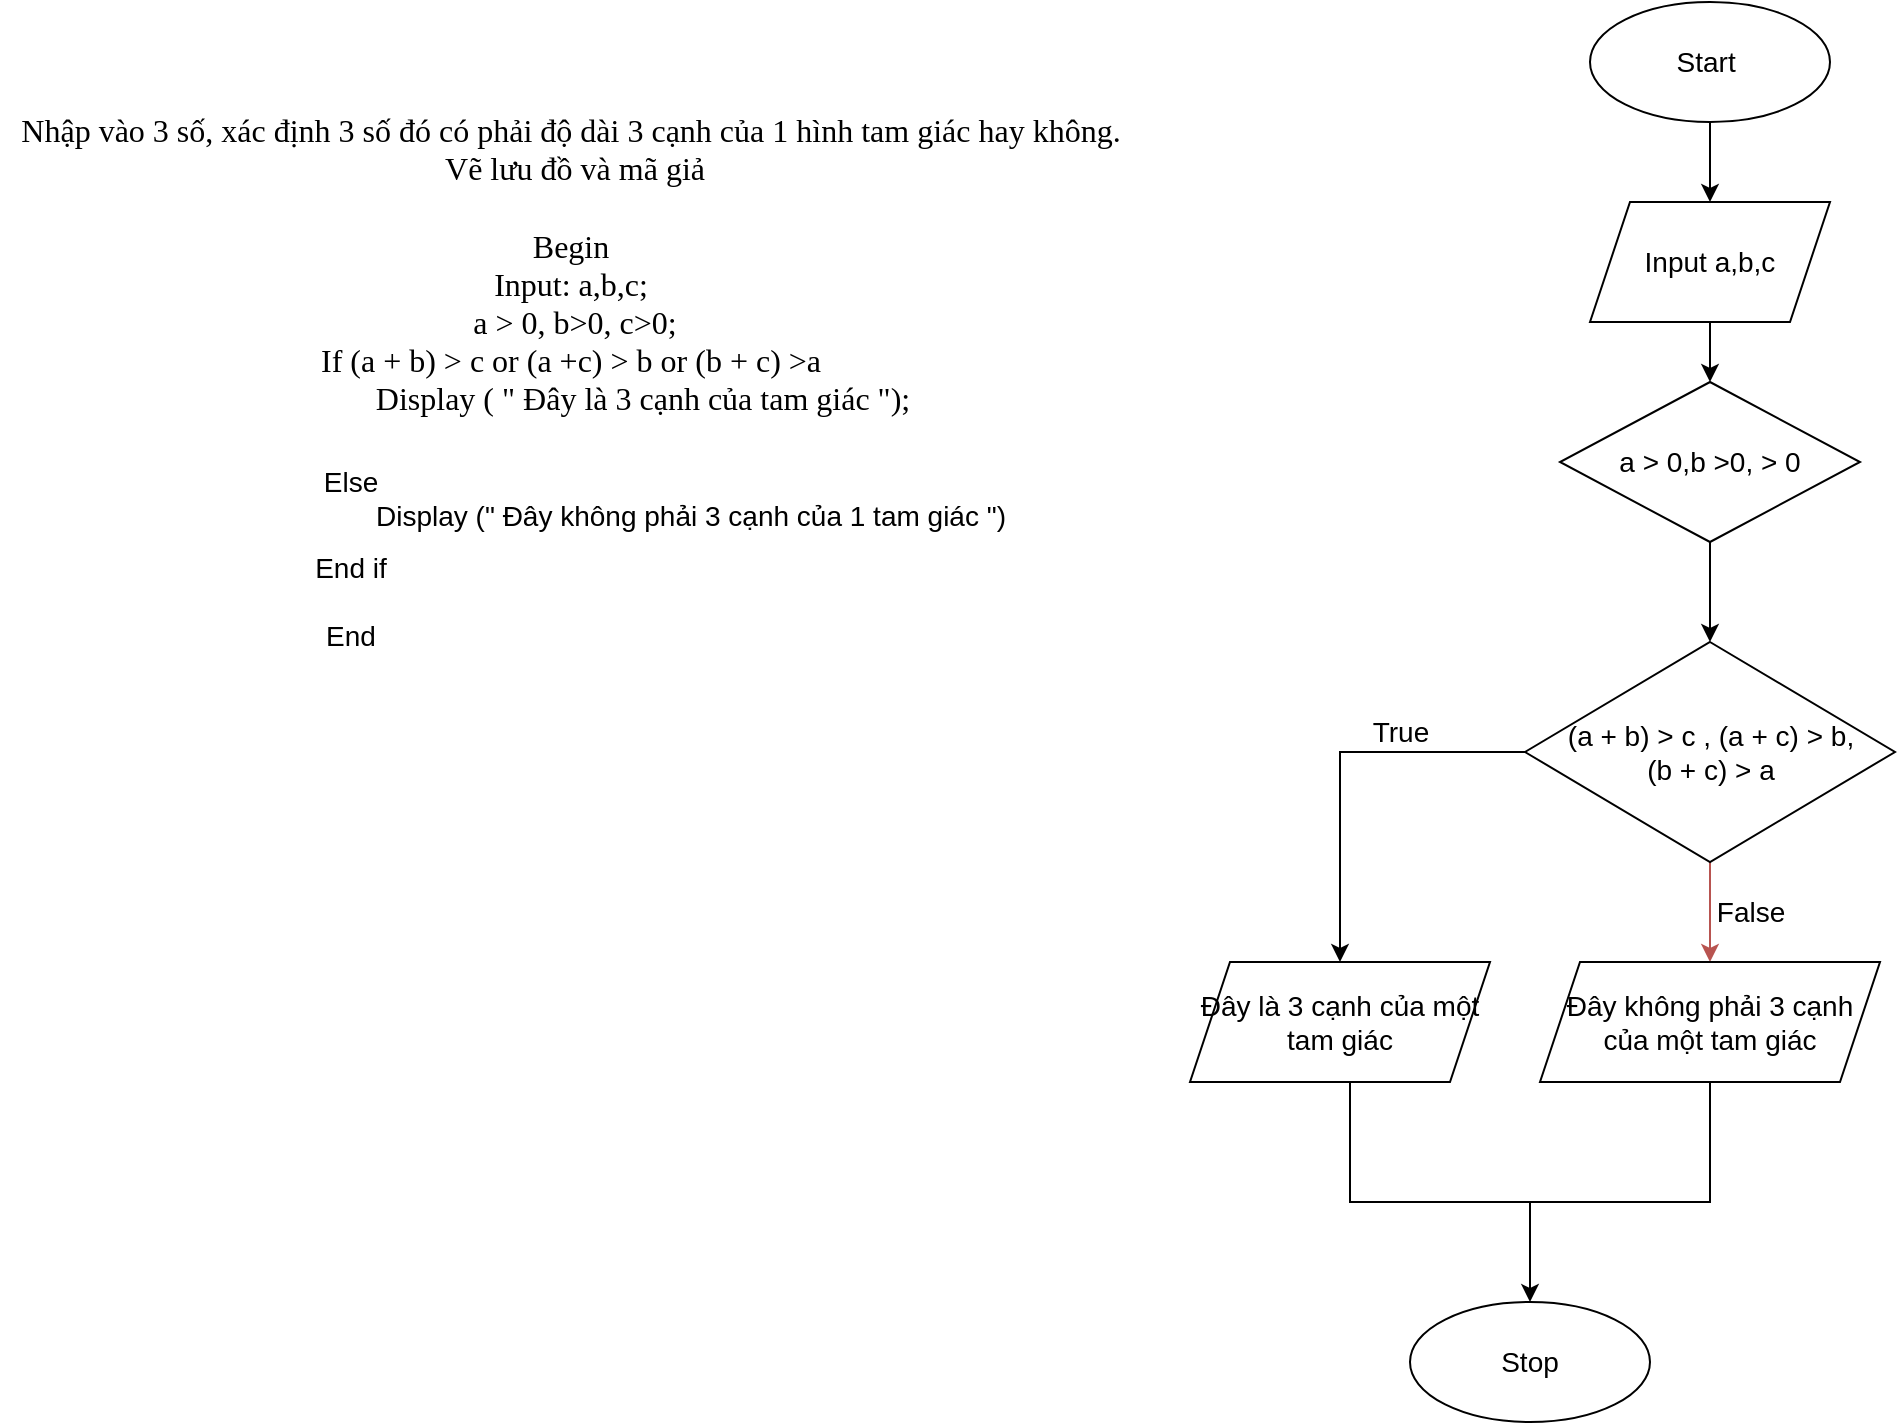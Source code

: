 <mxfile version="20.6.2" type="device"><diagram id="WW2WqXYfFDuax9zGFhlh" name="Page-1"><mxGraphModel dx="2224" dy="2524" grid="1" gridSize="10" guides="1" tooltips="1" connect="1" arrows="1" fold="1" page="1" pageScale="1" pageWidth="1200" pageHeight="1920" math="0" shadow="0"><root><mxCell id="0"/><mxCell id="1" parent="0"/><mxCell id="yCCMNljMjJdR2sRBy-PU-2" value="&lt;span id=&quot;docs-internal-guid-52ec739d-7fff-f487-873d-a877658fd671&quot;&gt;&lt;span style=&quot;font-size: 12pt; font-family: &amp;quot;Times New Roman&amp;quot;; background-color: transparent; font-variant-numeric: normal; font-variant-east-asian: normal; vertical-align: baseline;&quot;&gt;Nhập vào 3 số, xác định 3 số đó có phải độ dài 3 cạnh của 1 hình tam giác hay không.&lt;br&gt;&amp;nbsp;Vẽ lưu đồ và mã giả&lt;br&gt;&lt;br&gt;Begin&lt;br&gt;Input: a,b,c;&lt;br&gt;&amp;nbsp;a &amp;gt; 0, b&amp;gt;0, c&amp;gt;0;&lt;br&gt;If (a + b) &amp;gt; c or (a +c) &amp;gt; b or (b + c) &amp;gt;a&lt;br&gt;&amp;nbsp; &amp;nbsp; &amp;nbsp; &amp;nbsp; &amp;nbsp; &amp;nbsp; &amp;nbsp; &amp;nbsp; &amp;nbsp; Display ( &quot; Đây là 3 cạnh của tam giác &quot;);&lt;br&gt;&lt;br&gt;&lt;br&gt;&lt;br&gt;&lt;/span&gt;&lt;/span&gt;" style="text;html=1;align=center;verticalAlign=middle;resizable=0;points=[];autosize=1;strokeColor=none;fillColor=none;" parent="1" vertex="1"><mxGeometry x="-15" y="-70" width="570" height="220" as="geometry"/></mxCell><mxCell id="yCCMNljMjJdR2sRBy-PU-4" value="&lt;font style=&quot;font-size: 14px;&quot;&gt;Else&lt;/font&gt;" style="text;html=1;align=center;verticalAlign=middle;resizable=0;points=[];autosize=1;strokeColor=none;fillColor=none;" parent="1" vertex="1"><mxGeometry x="135" y="105" width="50" height="30" as="geometry"/></mxCell><mxCell id="yCCMNljMjJdR2sRBy-PU-5" value="&lt;font style=&quot;font-size: 14px;&quot;&gt;Display (&quot; Đây không phải 3 cạnh của 1 tam giác &quot;)&lt;br&gt;&lt;br&gt;&lt;/font&gt;" style="text;html=1;align=center;verticalAlign=middle;resizable=0;points=[];autosize=1;strokeColor=none;fillColor=none;" parent="1" vertex="1"><mxGeometry x="160" y="120" width="340" height="50" as="geometry"/></mxCell><mxCell id="yCCMNljMjJdR2sRBy-PU-6" value="&lt;font style=&quot;font-size: 14px;&quot;&gt;End if&lt;br&gt;&lt;br&gt;End&lt;/font&gt;" style="text;html=1;align=center;verticalAlign=middle;resizable=0;points=[];autosize=1;strokeColor=none;fillColor=none;" parent="1" vertex="1"><mxGeometry x="130" y="150" width="60" height="60" as="geometry"/></mxCell><mxCell id="yCCMNljMjJdR2sRBy-PU-8" style="edgeStyle=orthogonalEdgeStyle;rounded=0;orthogonalLoop=1;jettySize=auto;html=1;fontSize=14;" parent="1" source="yCCMNljMjJdR2sRBy-PU-7" edge="1"><mxGeometry relative="1" as="geometry"><mxPoint x="840" y="-20" as="targetPoint"/></mxGeometry></mxCell><mxCell id="yCCMNljMjJdR2sRBy-PU-7" value="Start&amp;nbsp;" style="ellipse;whiteSpace=wrap;html=1;fontSize=14;" parent="1" vertex="1"><mxGeometry x="780" y="-120" width="120" height="60" as="geometry"/></mxCell><mxCell id="yCCMNljMjJdR2sRBy-PU-10" style="edgeStyle=orthogonalEdgeStyle;rounded=0;orthogonalLoop=1;jettySize=auto;html=1;fontSize=14;" parent="1" source="yCCMNljMjJdR2sRBy-PU-9" edge="1"><mxGeometry relative="1" as="geometry"><mxPoint x="840" y="70" as="targetPoint"/></mxGeometry></mxCell><mxCell id="yCCMNljMjJdR2sRBy-PU-9" value="Input a,b,c" style="shape=parallelogram;perimeter=parallelogramPerimeter;whiteSpace=wrap;html=1;fixedSize=1;fontSize=14;" parent="1" vertex="1"><mxGeometry x="780" y="-20" width="120" height="60" as="geometry"/></mxCell><mxCell id="yCCMNljMjJdR2sRBy-PU-12" style="edgeStyle=orthogonalEdgeStyle;rounded=0;orthogonalLoop=1;jettySize=auto;html=1;fontSize=14;" parent="1" source="yCCMNljMjJdR2sRBy-PU-11" edge="1"><mxGeometry relative="1" as="geometry"><mxPoint x="840" y="200" as="targetPoint"/></mxGeometry></mxCell><mxCell id="yCCMNljMjJdR2sRBy-PU-11" value="a &amp;gt; 0,b &amp;gt;0, &amp;gt; 0" style="rhombus;whiteSpace=wrap;html=1;fontSize=14;" parent="1" vertex="1"><mxGeometry x="765" y="70" width="150" height="80" as="geometry"/></mxCell><mxCell id="yCCMNljMjJdR2sRBy-PU-14" style="edgeStyle=orthogonalEdgeStyle;rounded=0;orthogonalLoop=1;jettySize=auto;html=1;fontSize=14;entryX=0.5;entryY=0;entryDx=0;entryDy=0;" parent="1" source="yCCMNljMjJdR2sRBy-PU-13" target="yCCMNljMjJdR2sRBy-PU-15" edge="1"><mxGeometry relative="1" as="geometry"><mxPoint x="650" y="350" as="targetPoint"/></mxGeometry></mxCell><mxCell id="yCCMNljMjJdR2sRBy-PU-17" style="edgeStyle=orthogonalEdgeStyle;rounded=0;orthogonalLoop=1;jettySize=auto;html=1;fontSize=14;fillColor=#f8cecc;strokeColor=#b85450;" parent="1" source="yCCMNljMjJdR2sRBy-PU-13" edge="1"><mxGeometry relative="1" as="geometry"><mxPoint x="840" y="360" as="targetPoint"/></mxGeometry></mxCell><mxCell id="yCCMNljMjJdR2sRBy-PU-13" value="(a + b) &amp;gt; c , (a + c) &amp;gt; b,&lt;br&gt;(b + c) &amp;gt; a" style="rhombus;whiteSpace=wrap;html=1;fontSize=14;" parent="1" vertex="1"><mxGeometry x="747.5" y="200" width="185" height="110" as="geometry"/></mxCell><mxCell id="yCCMNljMjJdR2sRBy-PU-15" value="Đây là 3 cạnh của một tam giác" style="shape=parallelogram;perimeter=parallelogramPerimeter;whiteSpace=wrap;html=1;fixedSize=1;fontSize=14;" parent="1" vertex="1"><mxGeometry x="580" y="360" width="150" height="60" as="geometry"/></mxCell><mxCell id="yCCMNljMjJdR2sRBy-PU-16" value="True" style="text;html=1;align=center;verticalAlign=middle;resizable=0;points=[];autosize=1;strokeColor=none;fillColor=none;fontSize=14;" parent="1" vertex="1"><mxGeometry x="660" y="230" width="50" height="30" as="geometry"/></mxCell><mxCell id="yCCMNljMjJdR2sRBy-PU-18" value="Đây không phải 3 cạnh của một tam giác" style="shape=parallelogram;perimeter=parallelogramPerimeter;whiteSpace=wrap;html=1;fixedSize=1;fontSize=14;" parent="1" vertex="1"><mxGeometry x="755" y="360" width="170" height="60" as="geometry"/></mxCell><mxCell id="yCCMNljMjJdR2sRBy-PU-20" style="edgeStyle=orthogonalEdgeStyle;rounded=0;orthogonalLoop=1;jettySize=auto;html=1;fontSize=14;" parent="1" source="yCCMNljMjJdR2sRBy-PU-19" edge="1"><mxGeometry relative="1" as="geometry"><mxPoint x="750" y="530" as="targetPoint"/></mxGeometry></mxCell><mxCell id="yCCMNljMjJdR2sRBy-PU-19" value="" style="shape=partialRectangle;whiteSpace=wrap;html=1;bottom=1;right=1;left=1;top=0;fillColor=none;routingCenterX=-0.5;fontSize=14;" parent="1" vertex="1"><mxGeometry x="660" y="420" width="180" height="60" as="geometry"/></mxCell><mxCell id="yCCMNljMjJdR2sRBy-PU-21" value="Stop" style="ellipse;whiteSpace=wrap;html=1;fontSize=14;" parent="1" vertex="1"><mxGeometry x="690" y="530" width="120" height="60" as="geometry"/></mxCell><mxCell id="yCCMNljMjJdR2sRBy-PU-22" value="False" style="text;html=1;align=center;verticalAlign=middle;resizable=0;points=[];autosize=1;strokeColor=none;fillColor=none;fontSize=14;" parent="1" vertex="1"><mxGeometry x="830" y="320" width="60" height="30" as="geometry"/></mxCell></root></mxGraphModel></diagram></mxfile>